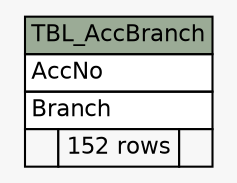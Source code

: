 // dot 2.38.0 on Windows 10 10.0
// SchemaSpy rev 590
digraph "TBL_AccBranch" {
  graph [
    rankdir="RL"
    bgcolor="#f7f7f7"
    nodesep="0.18"
    ranksep="0.46"
    fontname="Helvetica"
    fontsize="11"
  ];
  node [
    fontname="Helvetica"
    fontsize="11"
    shape="plaintext"
  ];
  edge [
    arrowsize="0.8"
  ];
  "TBL_AccBranch" [
    label=<
    <TABLE BORDER="0" CELLBORDER="1" CELLSPACING="0" BGCOLOR="#ffffff">
      <TR><TD COLSPAN="3" BGCOLOR="#9bab96" ALIGN="CENTER">TBL_AccBranch</TD></TR>
      <TR><TD PORT="AccNo" COLSPAN="3" ALIGN="LEFT">AccNo</TD></TR>
      <TR><TD PORT="Branch" COLSPAN="3" ALIGN="LEFT">Branch</TD></TR>
      <TR><TD ALIGN="LEFT" BGCOLOR="#f7f7f7">  </TD><TD ALIGN="RIGHT" BGCOLOR="#f7f7f7">152 rows</TD><TD ALIGN="RIGHT" BGCOLOR="#f7f7f7">  </TD></TR>
    </TABLE>>
    URL="tables/TBL_AccBranch.html"
    tooltip="TBL_AccBranch"
  ];
}
